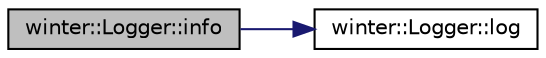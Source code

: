 digraph "winter::Logger::info"
{
 // LATEX_PDF_SIZE
  edge [fontname="Helvetica",fontsize="10",labelfontname="Helvetica",labelfontsize="10"];
  node [fontname="Helvetica",fontsize="10",shape=record];
  rankdir="LR";
  Node1 [label="winter::Logger::info",height=0.2,width=0.4,color="black", fillcolor="grey75", style="filled", fontcolor="black",tooltip="写info级别日志"];
  Node1 -> Node2 [color="midnightblue",fontsize="10",style="solid",fontname="Helvetica"];
  Node2 [label="winter::Logger::log",height=0.2,width=0.4,color="black", fillcolor="white", style="filled",URL="$classwinter_1_1Logger.html#af2f6344562afc1474f405546386352d0",tooltip="写日志"];
}
